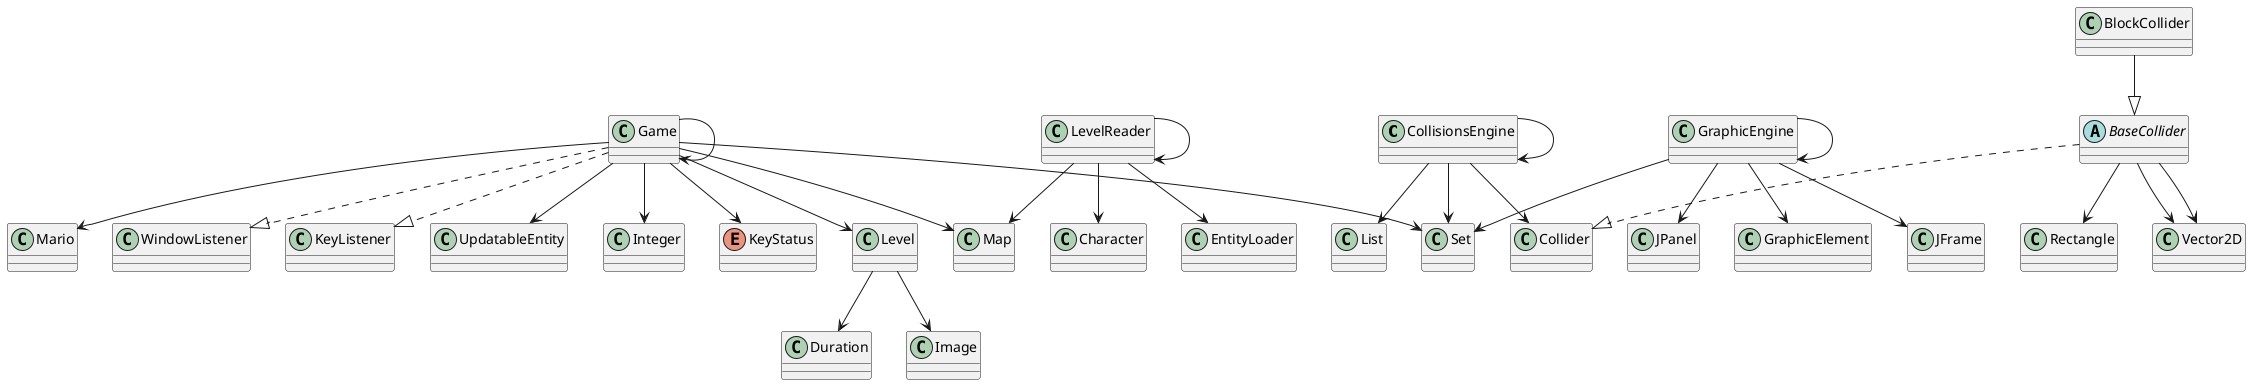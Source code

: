 @startuml
class CollisionsEngine 
CollisionsEngine --> CollisionsEngine
CollisionsEngine --> List
CollisionsEngine --> Set
CollisionsEngine --> Collider
Game ..|> WindowListener
Game ..|> KeyListener
class Game 
Game --> Game
Game --> Set
Game --> UpdatableEntity
Game --> Map
Game --> Integer
Game --> KeyStatus
Game --> Level
Game --> Mario
class GraphicEngine 
GraphicEngine --> GraphicEngine
GraphicEngine --> JFrame
GraphicEngine --> JPanel
GraphicEngine --> Set
GraphicEngine --> GraphicElement
enum KeyStatus 
class Level 
Level --> Duration
Level --> Image
class LevelReader 
LevelReader --> LevelReader
LevelReader --> Map
LevelReader --> Character
LevelReader --> EntityLoader
BaseCollider ..|> Collider
abstract class BaseCollider 
BaseCollider --> Rectangle
BaseCollider --> Vector2D
BaseCollider --> Vector2D
BlockCollider --|> BaseCollider
newpage
class BlockCollider 
BlockCollider --> Block
BlockCollider --> Rectangle
BlockCollider --> Point
interface Collider 
enum Direction 
GoombaCollider --|> BaseCollider
GoombaCollider ..|> UpdateableEntityCollider
class GoombaCollider 
GoombaCollider --> Goomba
KoopaTroopaCollider --|> BaseCollider
KoopaTroopaCollider ..|> UpdateableEntityCollider
class KoopaTroopaCollider 
KoopaTroopaCollider --> KoopaTroopa
LoaderCollider --|> BaseCollider
class LoaderCollider 
MarioCollider --|> BaseCollider
MarioCollider ..|> UpdateableEntityCollider
class MarioCollider 
MarioCollider --> Mario
ScreenBorderCollider --|> BaseCollider
class ScreenBorderCollider 
ScreenBorderCollider --> Direction
ScreenDisplacementCollider --|> BaseCollider
class ScreenDisplacementCollider 
ScreenDisplacementCollider --> ScreenBorderCollider
ScreenDisplacementCollider --> ScreenBorderCollider
ScreenDisplacementCollider --> LoaderCollider
SpinyCollider --|> BaseCollider
SpinyCollider ..|> UpdateableEntityCollider
class SpinyCollider 
SpinyCollider --> Spiny
SuperMushroomCollider --|> BaseCollider
SuperMushroomCollider ..|> UpdateableEntityCollider
class SuperMushroomCollider 
SuperMushroomCollider --> SuperMushroom
UpdateableEntityCollider --|> Collider
interface UpdateableEntityCollider 
class Vector2D 
Vector2D --> Point
Vector2D --> Point
enum Axis 
BlockCollision ..|> Collision
class BlockCollision 
BlockCollision --> BlockCollider
interface Collision 
GoombaCollision ..|> UpdateableEntityCollision
class GoombaCollision 
GoombaCollision --> GoombaCollider
KoopaTroopaCollision ..|> UpdateableEntityCollision
class KoopaTroopaCollision 
KoopaTroopaCollision --> KoopaTroopaCollider
LoaderCollision ..|> Collision
class LoaderCollision 
LoaderCollision --> LoaderCollider
MarioCollision ..|> UpdateableEntityCollision
class MarioCollision 
MarioCollision --> MarioCollider
ScreenBorderCollision ..|> Collision
class ScreenBorderCollision 
ScreenBorderCollision --> ScreenBorderCollider
ScreenDisplacementCollision ..|> Collision
class ScreenDisplacementCollision 
ScreenDisplacementCollision --> ScreenDisplacementCollider
SpinyCollision ..|> UpdateableEntityCollision
class SpinyCollision 
SpinyCollision --> SpinyCollider
SuperMushroomCollision ..|> UpdateableEntityCollision
newpage
class SuperMushroomCollision 
SuperMushroomCollision --> SuperMushroomCollider
UpdateableEntityCollision --|> Collision
interface UpdateableEntityCollision 
BlockLoader ..|> EntityLoader
class BlockLoader 
interface EntityLoader 
GoombaLoader ..|> EntityLoader
class GoombaLoader 
KoopaTroopaLoader ..|> EntityLoader
class KoopaTroopaLoader 
MarioLoader ..|> EntityLoader
class MarioLoader 
SpinyLoader ..|> EntityLoader
class SpinyLoader 
SuperMushroomLoader ..|> EntityLoader
class SuperMushroomLoader 
BaseEntity ..|> Entity
abstract class BaseEntity 
BaseEntity --> Collider
BaseEntity --> GraphicElement
BaseUpdatableEntity --|> BaseEntity
BaseUpdatableEntity ..|> UpdatableEntity
abstract class BaseUpdatableEntity 
Block --|> BaseEntity
newpage
class Block 
Enemy --|> UpdatableEntity
interface Enemy 
interface Entity 
Goomba --|> BaseUpdatableEntity
Goomba ..|> Enemy
class Goomba 
Goomba --> Velocidad
KoopaTroopa --|> BaseUpdatableEntity
KoopaTroopa ..|> Enemy
class KoopaTroopa 
Mario --|> BaseUpdatableEntity
class Mario 
Mario --> Direction
Spiny --|> BaseUpdatableEntity
Spiny ..|> Enemy
class Spiny 
SuperMushroom --|> BaseUpdatableEntity
class SuperMushroom 
UpdatableEntity --|> Entity
interface UpdatableEntity 
GameGraphicElement ..|> GraphicElement
class GameGraphicElement 
GameGraphicElement --> Entity
GameGraphicElement --> JLabel
GameGraphicElement --> ImageIcon
GameGraphicElement --> Rectangle
interface GraphicElement 
@enduml
